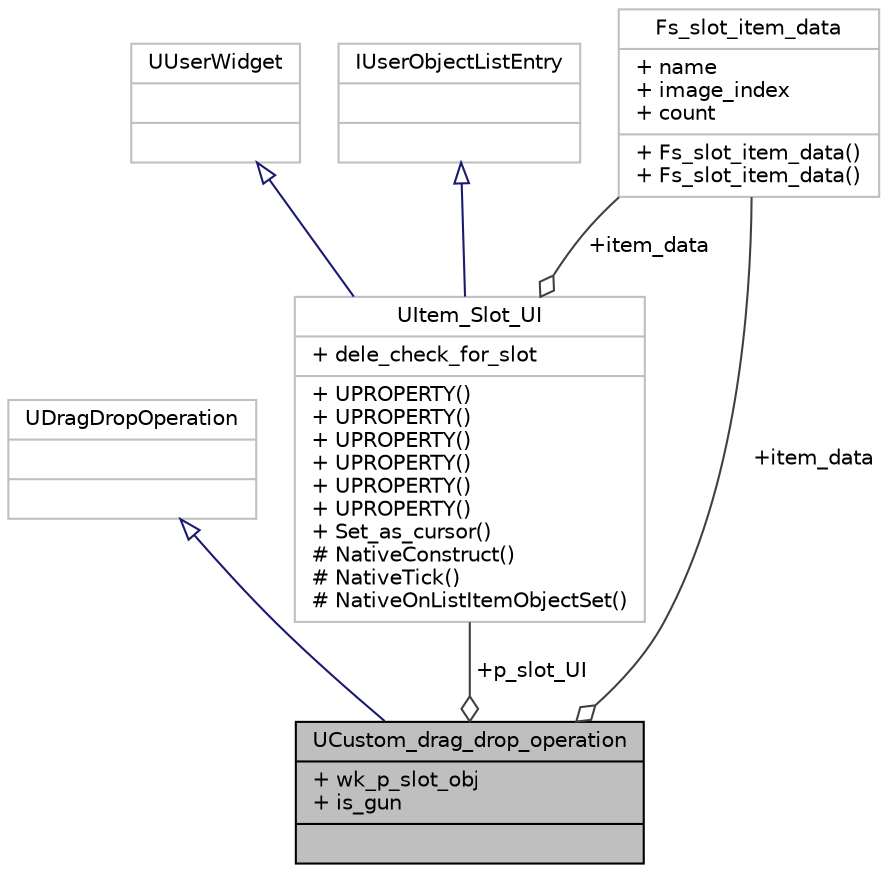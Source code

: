 digraph "UCustom_drag_drop_operation"
{
 // LATEX_PDF_SIZE
  edge [fontname="Helvetica",fontsize="10",labelfontname="Helvetica",labelfontsize="10"];
  node [fontname="Helvetica",fontsize="10",shape=record];
  Node1 [label="{UCustom_drag_drop_operation\n|+ wk_p_slot_obj\l+ is_gun\l|}",height=0.2,width=0.4,color="black", fillcolor="grey75", style="filled", fontcolor="black",tooltip=" "];
  Node2 -> Node1 [dir="back",color="midnightblue",fontsize="10",style="solid",arrowtail="onormal",fontname="Helvetica"];
  Node2 [label="{UDragDropOperation\n||}",height=0.2,width=0.4,color="grey75", fillcolor="white", style="filled",tooltip=" "];
  Node3 -> Node1 [color="grey25",fontsize="10",style="solid",label=" +p_slot_UI" ,arrowhead="odiamond",fontname="Helvetica"];
  Node3 [label="{UItem_Slot_UI\n|+ dele_check_for_slot\l|+ UPROPERTY()\l+ UPROPERTY()\l+ UPROPERTY()\l+ UPROPERTY()\l+ UPROPERTY()\l+ UPROPERTY()\l+ Set_as_cursor()\l# NativeConstruct()\l# NativeTick()\l# NativeOnListItemObjectSet()\l}",height=0.2,width=0.4,color="grey75", fillcolor="white", style="filled",URL="$class_u_item___slot___u_i.html",tooltip=" "];
  Node4 -> Node3 [dir="back",color="midnightblue",fontsize="10",style="solid",arrowtail="onormal",fontname="Helvetica"];
  Node4 [label="{UUserWidget\n||}",height=0.2,width=0.4,color="grey75", fillcolor="white", style="filled",tooltip=" "];
  Node5 -> Node3 [dir="back",color="midnightblue",fontsize="10",style="solid",arrowtail="onormal",fontname="Helvetica"];
  Node5 [label="{IUserObjectListEntry\n||}",height=0.2,width=0.4,color="grey75", fillcolor="white", style="filled",tooltip=" "];
  Node6 -> Node3 [color="grey25",fontsize="10",style="solid",label=" +item_data" ,arrowhead="odiamond",fontname="Helvetica"];
  Node6 [label="{Fs_slot_item_data\n|+ name\l+ image_index\l+ count\l|+ Fs_slot_item_data()\l+ Fs_slot_item_data()\l}",height=0.2,width=0.4,color="grey75", fillcolor="white", style="filled",URL="$struct_fs__slot__item__data.html",tooltip=" "];
  Node6 -> Node1 [color="grey25",fontsize="10",style="solid",label=" +item_data" ,arrowhead="odiamond",fontname="Helvetica"];
}
